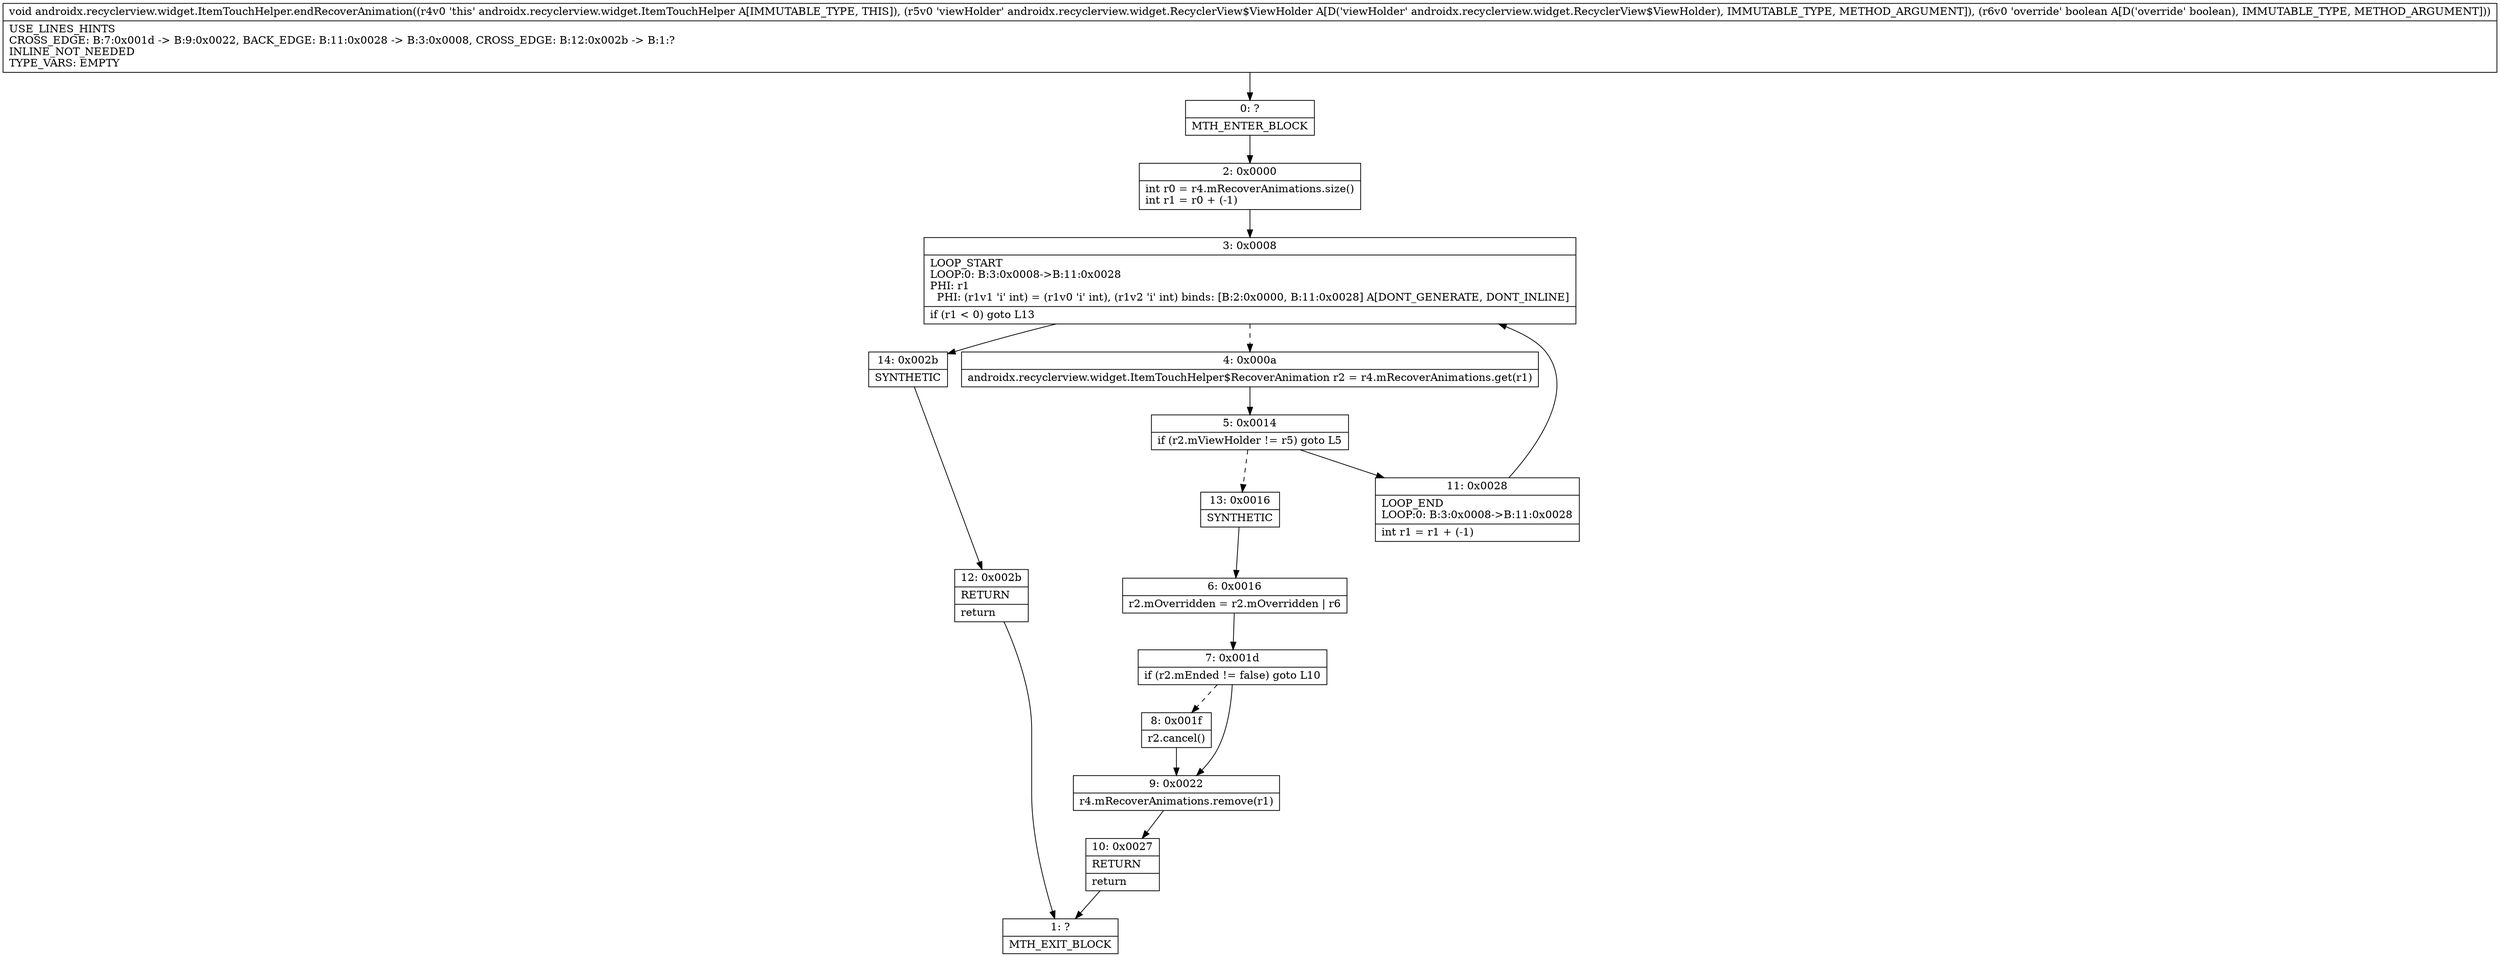 digraph "CFG forandroidx.recyclerview.widget.ItemTouchHelper.endRecoverAnimation(Landroidx\/recyclerview\/widget\/RecyclerView$ViewHolder;Z)V" {
Node_0 [shape=record,label="{0\:\ ?|MTH_ENTER_BLOCK\l}"];
Node_2 [shape=record,label="{2\:\ 0x0000|int r0 = r4.mRecoverAnimations.size()\lint r1 = r0 + (\-1)\l}"];
Node_3 [shape=record,label="{3\:\ 0x0008|LOOP_START\lLOOP:0: B:3:0x0008\-\>B:11:0x0028\lPHI: r1 \l  PHI: (r1v1 'i' int) = (r1v0 'i' int), (r1v2 'i' int) binds: [B:2:0x0000, B:11:0x0028] A[DONT_GENERATE, DONT_INLINE]\l|if (r1 \< 0) goto L13\l}"];
Node_4 [shape=record,label="{4\:\ 0x000a|androidx.recyclerview.widget.ItemTouchHelper$RecoverAnimation r2 = r4.mRecoverAnimations.get(r1)\l}"];
Node_5 [shape=record,label="{5\:\ 0x0014|if (r2.mViewHolder != r5) goto L5\l}"];
Node_11 [shape=record,label="{11\:\ 0x0028|LOOP_END\lLOOP:0: B:3:0x0008\-\>B:11:0x0028\l|int r1 = r1 + (\-1)\l}"];
Node_13 [shape=record,label="{13\:\ 0x0016|SYNTHETIC\l}"];
Node_6 [shape=record,label="{6\:\ 0x0016|r2.mOverridden = r2.mOverridden \| r6\l}"];
Node_7 [shape=record,label="{7\:\ 0x001d|if (r2.mEnded != false) goto L10\l}"];
Node_8 [shape=record,label="{8\:\ 0x001f|r2.cancel()\l}"];
Node_9 [shape=record,label="{9\:\ 0x0022|r4.mRecoverAnimations.remove(r1)\l}"];
Node_10 [shape=record,label="{10\:\ 0x0027|RETURN\l|return\l}"];
Node_1 [shape=record,label="{1\:\ ?|MTH_EXIT_BLOCK\l}"];
Node_14 [shape=record,label="{14\:\ 0x002b|SYNTHETIC\l}"];
Node_12 [shape=record,label="{12\:\ 0x002b|RETURN\l|return\l}"];
MethodNode[shape=record,label="{void androidx.recyclerview.widget.ItemTouchHelper.endRecoverAnimation((r4v0 'this' androidx.recyclerview.widget.ItemTouchHelper A[IMMUTABLE_TYPE, THIS]), (r5v0 'viewHolder' androidx.recyclerview.widget.RecyclerView$ViewHolder A[D('viewHolder' androidx.recyclerview.widget.RecyclerView$ViewHolder), IMMUTABLE_TYPE, METHOD_ARGUMENT]), (r6v0 'override' boolean A[D('override' boolean), IMMUTABLE_TYPE, METHOD_ARGUMENT]))  | USE_LINES_HINTS\lCROSS_EDGE: B:7:0x001d \-\> B:9:0x0022, BACK_EDGE: B:11:0x0028 \-\> B:3:0x0008, CROSS_EDGE: B:12:0x002b \-\> B:1:?\lINLINE_NOT_NEEDED\lTYPE_VARS: EMPTY\l}"];
MethodNode -> Node_0;Node_0 -> Node_2;
Node_2 -> Node_3;
Node_3 -> Node_4[style=dashed];
Node_3 -> Node_14;
Node_4 -> Node_5;
Node_5 -> Node_11;
Node_5 -> Node_13[style=dashed];
Node_11 -> Node_3;
Node_13 -> Node_6;
Node_6 -> Node_7;
Node_7 -> Node_8[style=dashed];
Node_7 -> Node_9;
Node_8 -> Node_9;
Node_9 -> Node_10;
Node_10 -> Node_1;
Node_14 -> Node_12;
Node_12 -> Node_1;
}

